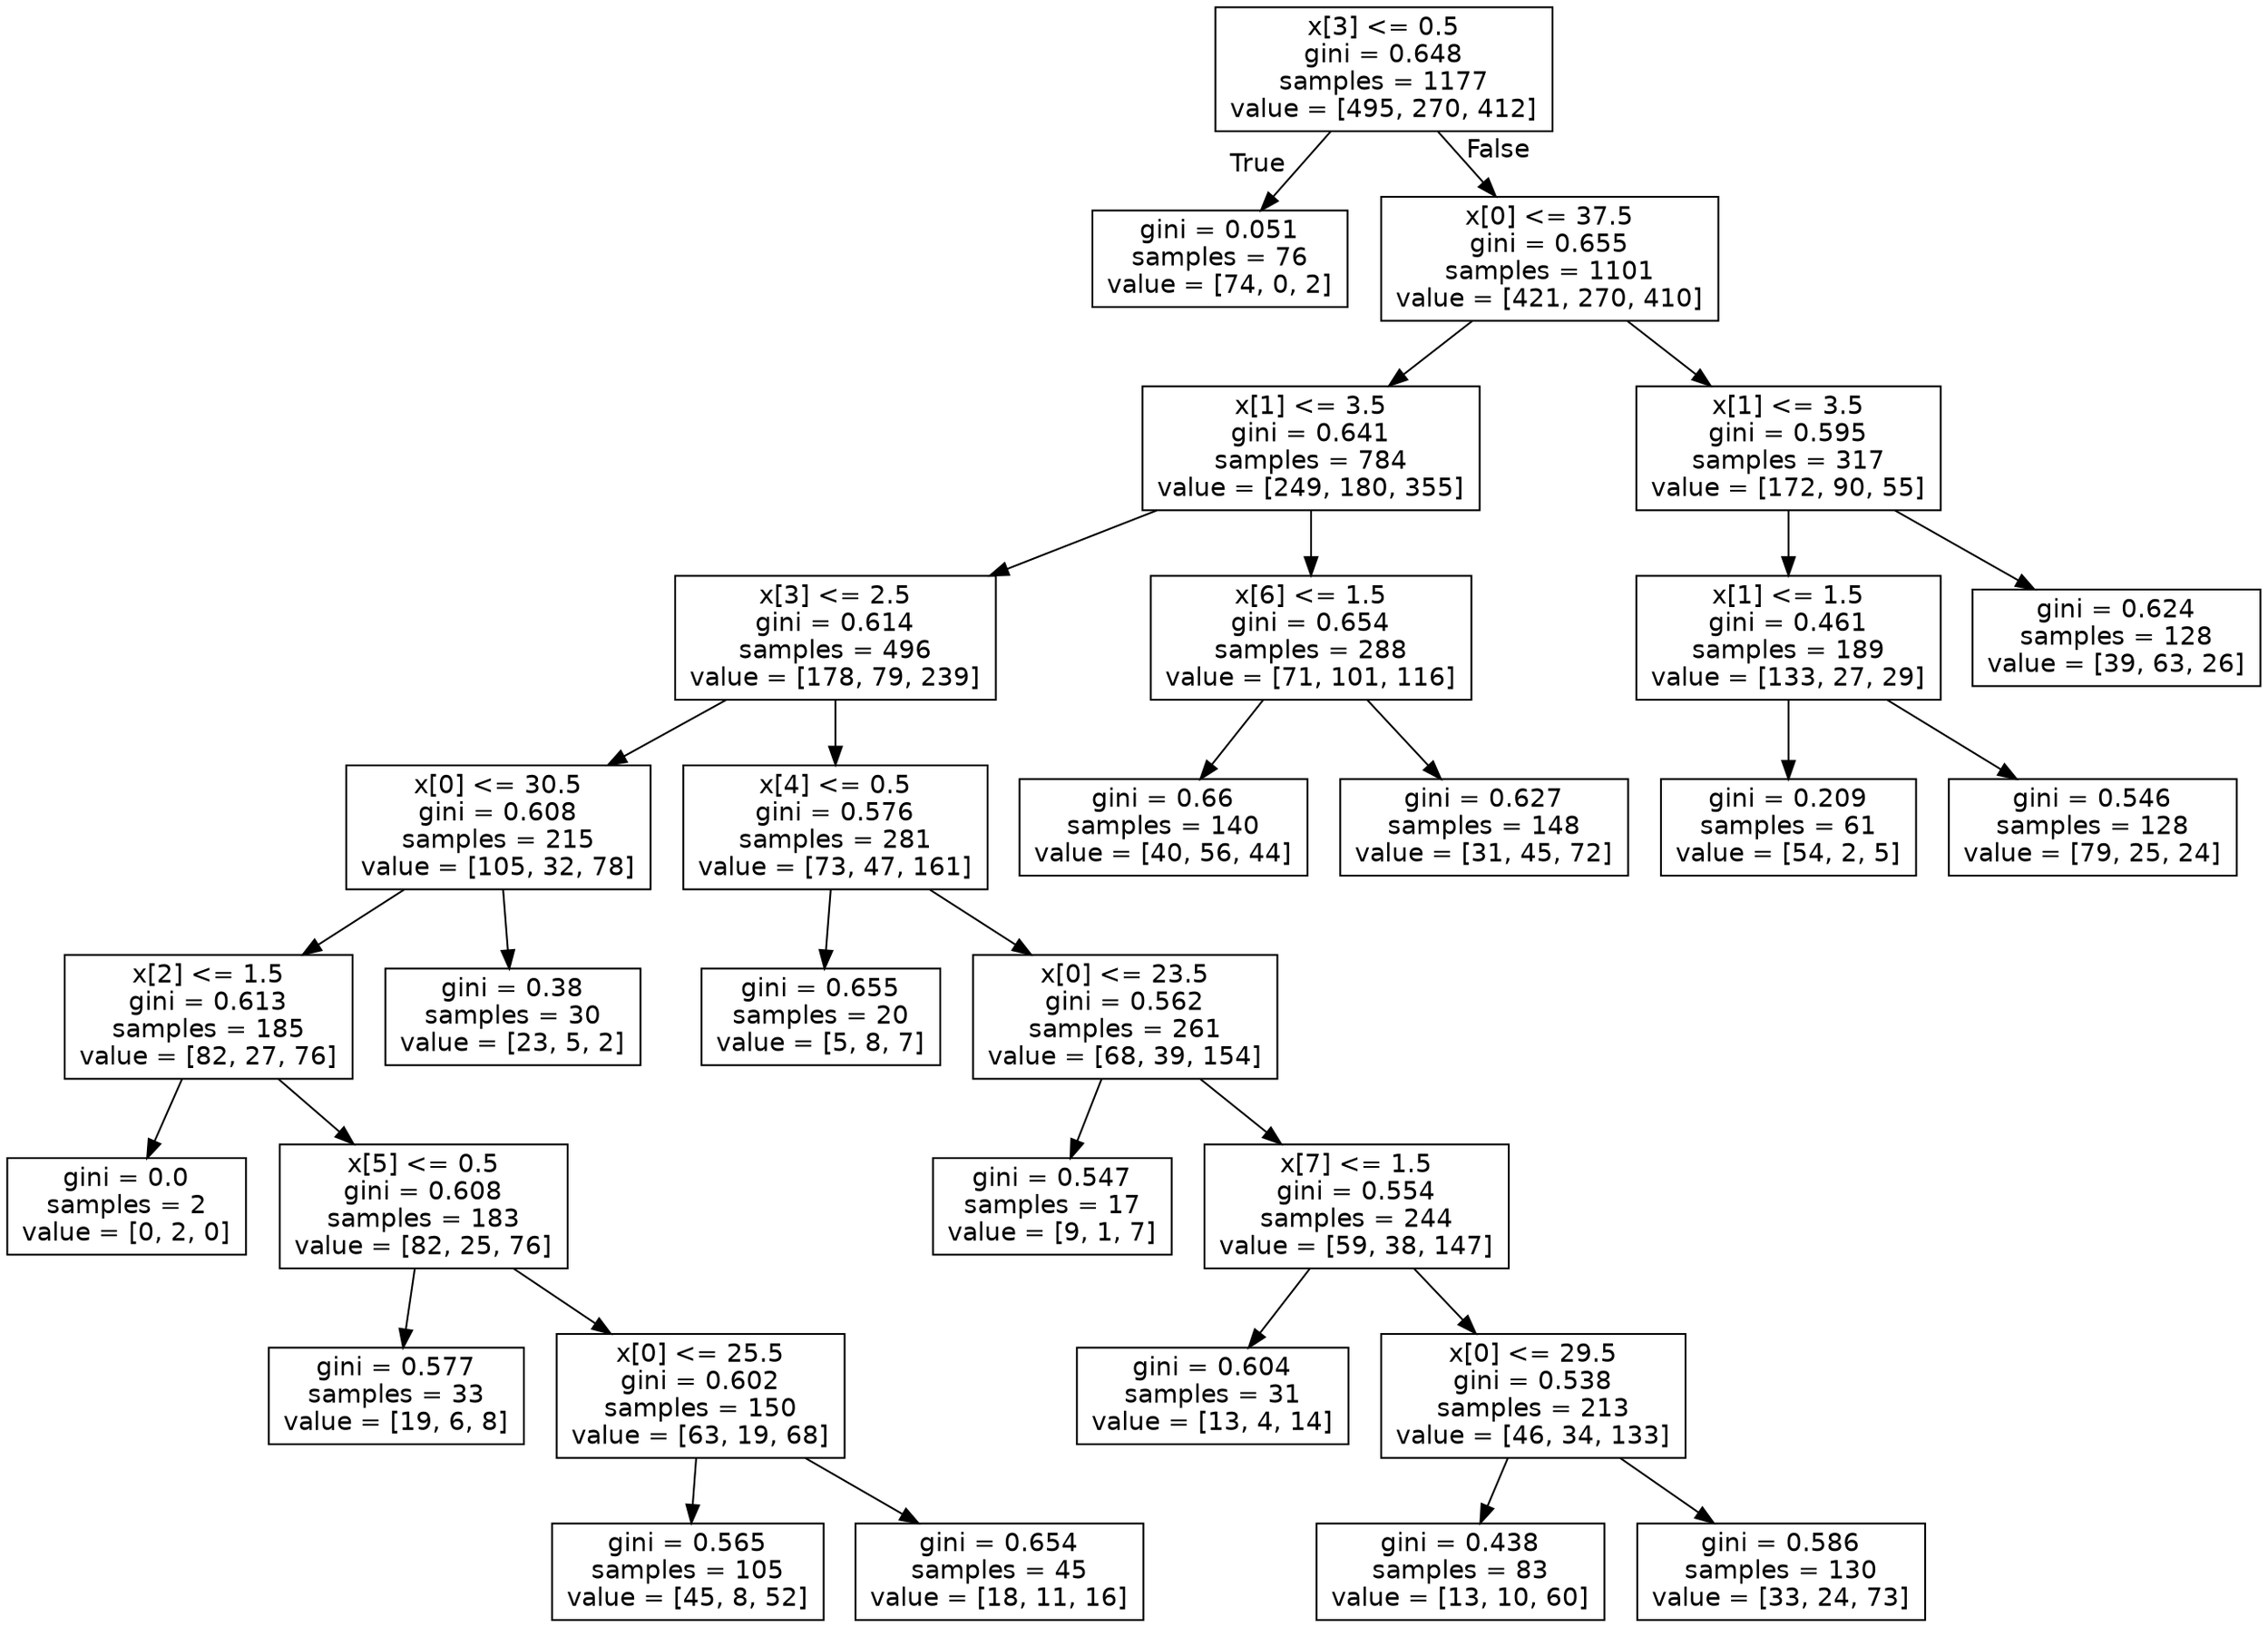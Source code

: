 digraph Tree {
node [shape=box, fontname="helvetica"] ;
edge [fontname="helvetica"] ;
0 [label="x[3] <= 0.5\ngini = 0.648\nsamples = 1177\nvalue = [495, 270, 412]"] ;
1 [label="gini = 0.051\nsamples = 76\nvalue = [74, 0, 2]"] ;
0 -> 1 [labeldistance=2.5, labelangle=45, headlabel="True"] ;
2 [label="x[0] <= 37.5\ngini = 0.655\nsamples = 1101\nvalue = [421, 270, 410]"] ;
0 -> 2 [labeldistance=2.5, labelangle=-45, headlabel="False"] ;
3 [label="x[1] <= 3.5\ngini = 0.641\nsamples = 784\nvalue = [249, 180, 355]"] ;
2 -> 3 ;
4 [label="x[3] <= 2.5\ngini = 0.614\nsamples = 496\nvalue = [178, 79, 239]"] ;
3 -> 4 ;
5 [label="x[0] <= 30.5\ngini = 0.608\nsamples = 215\nvalue = [105, 32, 78]"] ;
4 -> 5 ;
6 [label="x[2] <= 1.5\ngini = 0.613\nsamples = 185\nvalue = [82, 27, 76]"] ;
5 -> 6 ;
7 [label="gini = 0.0\nsamples = 2\nvalue = [0, 2, 0]"] ;
6 -> 7 ;
8 [label="x[5] <= 0.5\ngini = 0.608\nsamples = 183\nvalue = [82, 25, 76]"] ;
6 -> 8 ;
9 [label="gini = 0.577\nsamples = 33\nvalue = [19, 6, 8]"] ;
8 -> 9 ;
10 [label="x[0] <= 25.5\ngini = 0.602\nsamples = 150\nvalue = [63, 19, 68]"] ;
8 -> 10 ;
11 [label="gini = 0.565\nsamples = 105\nvalue = [45, 8, 52]"] ;
10 -> 11 ;
12 [label="gini = 0.654\nsamples = 45\nvalue = [18, 11, 16]"] ;
10 -> 12 ;
13 [label="gini = 0.38\nsamples = 30\nvalue = [23, 5, 2]"] ;
5 -> 13 ;
14 [label="x[4] <= 0.5\ngini = 0.576\nsamples = 281\nvalue = [73, 47, 161]"] ;
4 -> 14 ;
15 [label="gini = 0.655\nsamples = 20\nvalue = [5, 8, 7]"] ;
14 -> 15 ;
16 [label="x[0] <= 23.5\ngini = 0.562\nsamples = 261\nvalue = [68, 39, 154]"] ;
14 -> 16 ;
17 [label="gini = 0.547\nsamples = 17\nvalue = [9, 1, 7]"] ;
16 -> 17 ;
18 [label="x[7] <= 1.5\ngini = 0.554\nsamples = 244\nvalue = [59, 38, 147]"] ;
16 -> 18 ;
19 [label="gini = 0.604\nsamples = 31\nvalue = [13, 4, 14]"] ;
18 -> 19 ;
20 [label="x[0] <= 29.5\ngini = 0.538\nsamples = 213\nvalue = [46, 34, 133]"] ;
18 -> 20 ;
21 [label="gini = 0.438\nsamples = 83\nvalue = [13, 10, 60]"] ;
20 -> 21 ;
22 [label="gini = 0.586\nsamples = 130\nvalue = [33, 24, 73]"] ;
20 -> 22 ;
23 [label="x[6] <= 1.5\ngini = 0.654\nsamples = 288\nvalue = [71, 101, 116]"] ;
3 -> 23 ;
24 [label="gini = 0.66\nsamples = 140\nvalue = [40, 56, 44]"] ;
23 -> 24 ;
25 [label="gini = 0.627\nsamples = 148\nvalue = [31, 45, 72]"] ;
23 -> 25 ;
26 [label="x[1] <= 3.5\ngini = 0.595\nsamples = 317\nvalue = [172, 90, 55]"] ;
2 -> 26 ;
27 [label="x[1] <= 1.5\ngini = 0.461\nsamples = 189\nvalue = [133, 27, 29]"] ;
26 -> 27 ;
28 [label="gini = 0.209\nsamples = 61\nvalue = [54, 2, 5]"] ;
27 -> 28 ;
29 [label="gini = 0.546\nsamples = 128\nvalue = [79, 25, 24]"] ;
27 -> 29 ;
30 [label="gini = 0.624\nsamples = 128\nvalue = [39, 63, 26]"] ;
26 -> 30 ;
}
